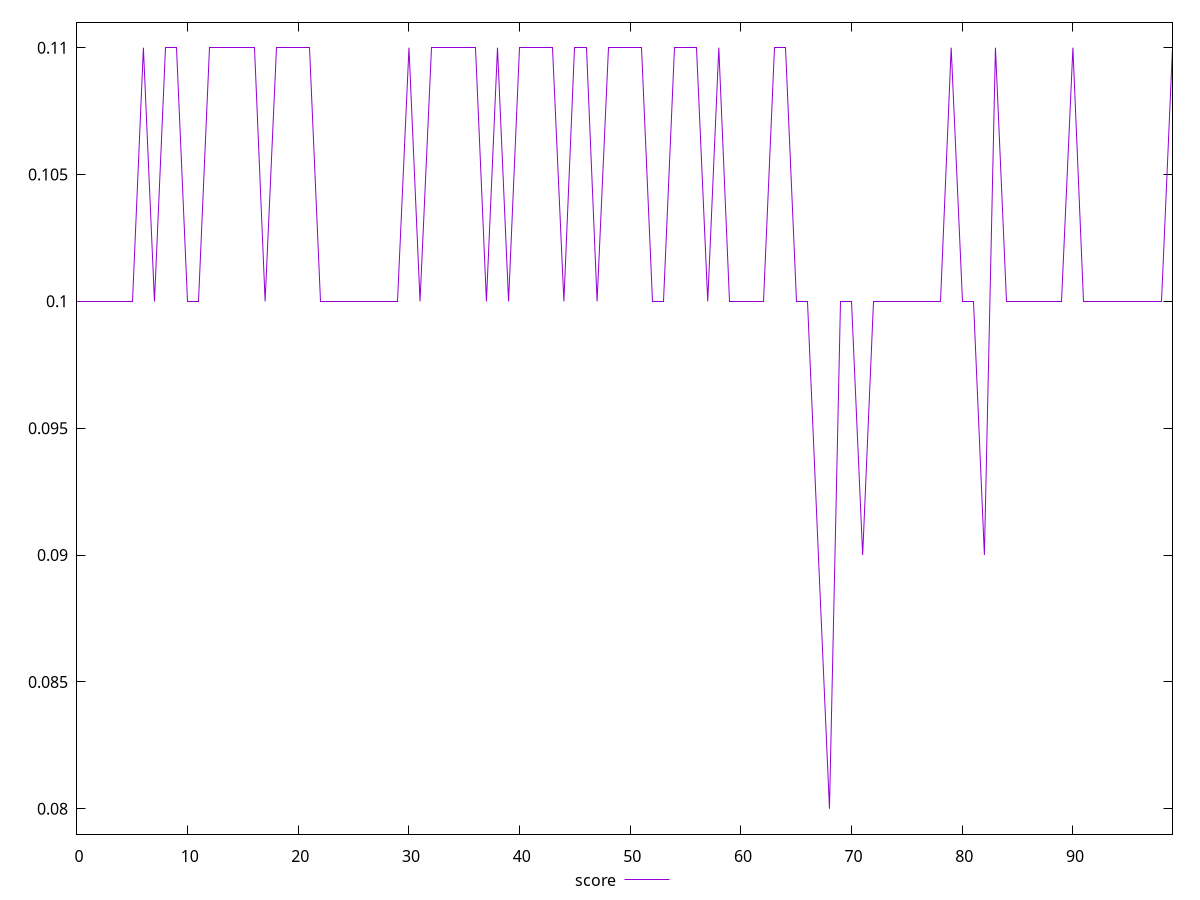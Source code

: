 reset

$score <<EOF
0 0.1
1 0.1
2 0.1
3 0.1
4 0.1
5 0.1
6 0.11
7 0.1
8 0.11
9 0.11
10 0.1
11 0.1
12 0.11
13 0.11
14 0.11
15 0.11
16 0.11
17 0.1
18 0.11
19 0.11
20 0.11
21 0.11
22 0.1
23 0.1
24 0.1
25 0.1
26 0.1
27 0.1
28 0.1
29 0.1
30 0.11
31 0.1
32 0.11
33 0.11
34 0.11
35 0.11
36 0.11
37 0.1
38 0.11
39 0.1
40 0.11
41 0.11
42 0.11
43 0.11
44 0.1
45 0.11
46 0.11
47 0.1
48 0.11
49 0.11
50 0.11
51 0.11
52 0.1
53 0.1
54 0.11
55 0.11
56 0.11
57 0.1
58 0.11
59 0.1
60 0.1
61 0.1
62 0.1
63 0.11
64 0.11
65 0.1
66 0.1
67 0.09
68 0.08
69 0.1
70 0.1
71 0.09
72 0.1
73 0.1
74 0.1
75 0.1
76 0.1
77 0.1
78 0.1
79 0.11
80 0.1
81 0.1
82 0.09
83 0.11
84 0.1
85 0.1
86 0.1
87 0.1
88 0.1
89 0.1
90 0.11
91 0.1
92 0.1
93 0.1
94 0.1
95 0.1
96 0.1
97 0.1
98 0.1
99 0.11
EOF

set key outside below
set xrange [0:99]
set yrange [0.079:0.111]
set trange [0.079:0.111]
set terminal svg size 640, 500 enhanced background rgb 'white'
set output "report_00018_2021-02-10T15-25-16.877Z/interactive/samples/pages+cached/score/values.svg"

plot $score title "score" with line

reset
